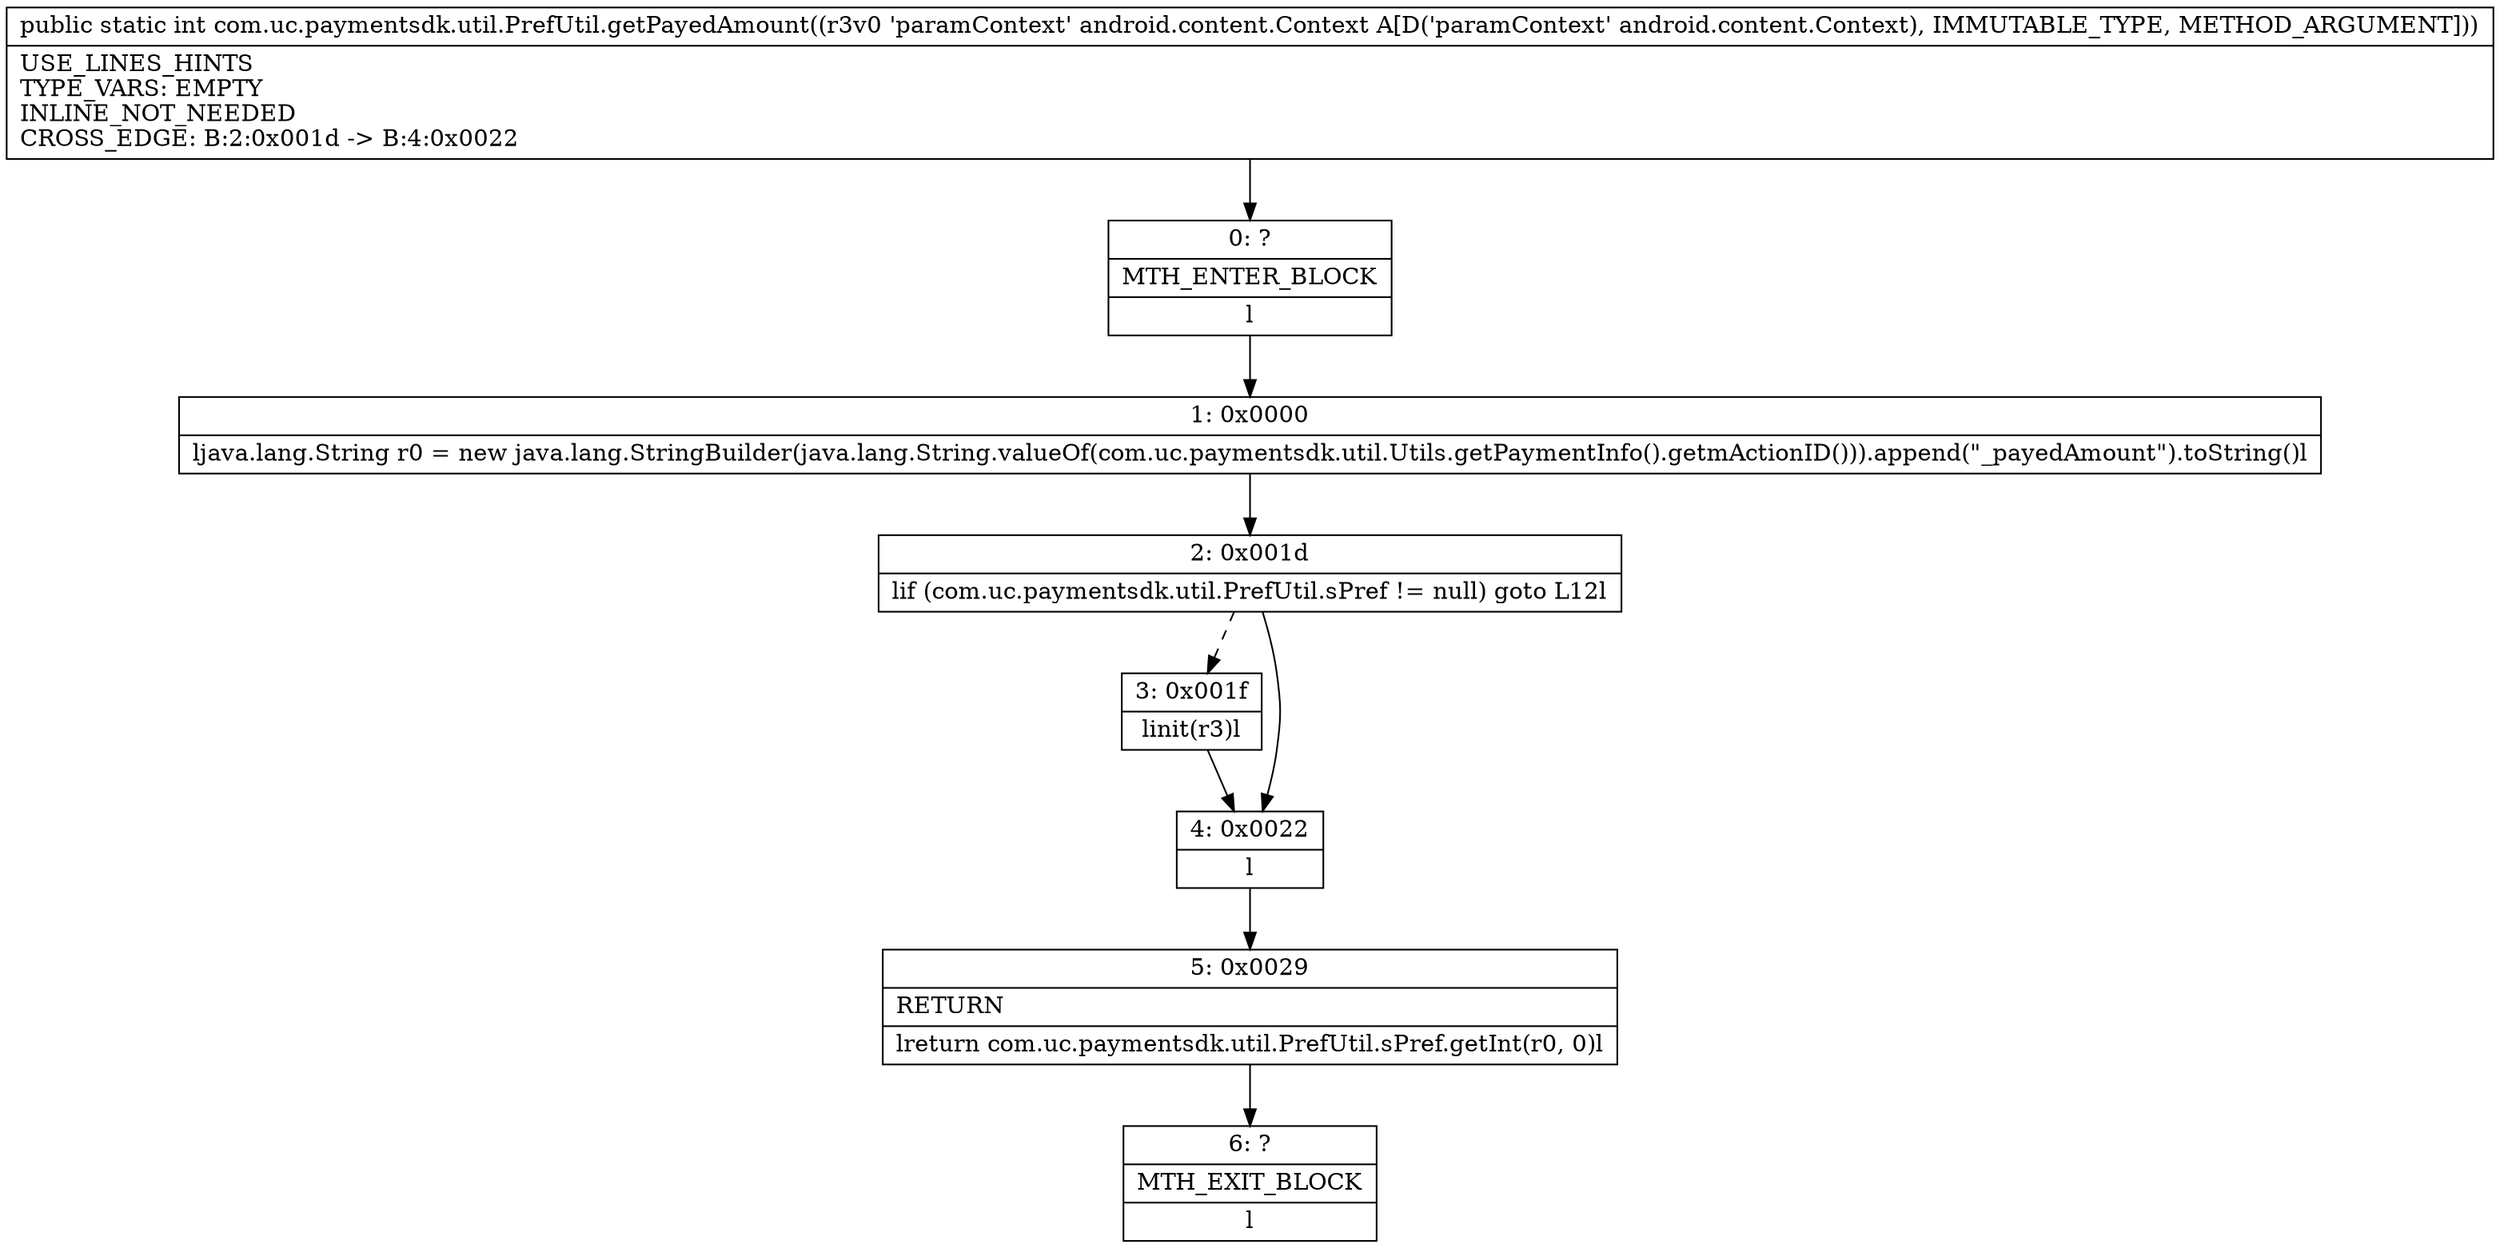 digraph "CFG forcom.uc.paymentsdk.util.PrefUtil.getPayedAmount(Landroid\/content\/Context;)I" {
Node_0 [shape=record,label="{0\:\ ?|MTH_ENTER_BLOCK\l|l}"];
Node_1 [shape=record,label="{1\:\ 0x0000|ljava.lang.String r0 = new java.lang.StringBuilder(java.lang.String.valueOf(com.uc.paymentsdk.util.Utils.getPaymentInfo().getmActionID())).append(\"_payedAmount\").toString()l}"];
Node_2 [shape=record,label="{2\:\ 0x001d|lif (com.uc.paymentsdk.util.PrefUtil.sPref != null) goto L12l}"];
Node_3 [shape=record,label="{3\:\ 0x001f|linit(r3)l}"];
Node_4 [shape=record,label="{4\:\ 0x0022|l}"];
Node_5 [shape=record,label="{5\:\ 0x0029|RETURN\l|lreturn com.uc.paymentsdk.util.PrefUtil.sPref.getInt(r0, 0)l}"];
Node_6 [shape=record,label="{6\:\ ?|MTH_EXIT_BLOCK\l|l}"];
MethodNode[shape=record,label="{public static int com.uc.paymentsdk.util.PrefUtil.getPayedAmount((r3v0 'paramContext' android.content.Context A[D('paramContext' android.content.Context), IMMUTABLE_TYPE, METHOD_ARGUMENT]))  | USE_LINES_HINTS\lTYPE_VARS: EMPTY\lINLINE_NOT_NEEDED\lCROSS_EDGE: B:2:0x001d \-\> B:4:0x0022\l}"];
MethodNode -> Node_0;
Node_0 -> Node_1;
Node_1 -> Node_2;
Node_2 -> Node_3[style=dashed];
Node_2 -> Node_4;
Node_3 -> Node_4;
Node_4 -> Node_5;
Node_5 -> Node_6;
}

